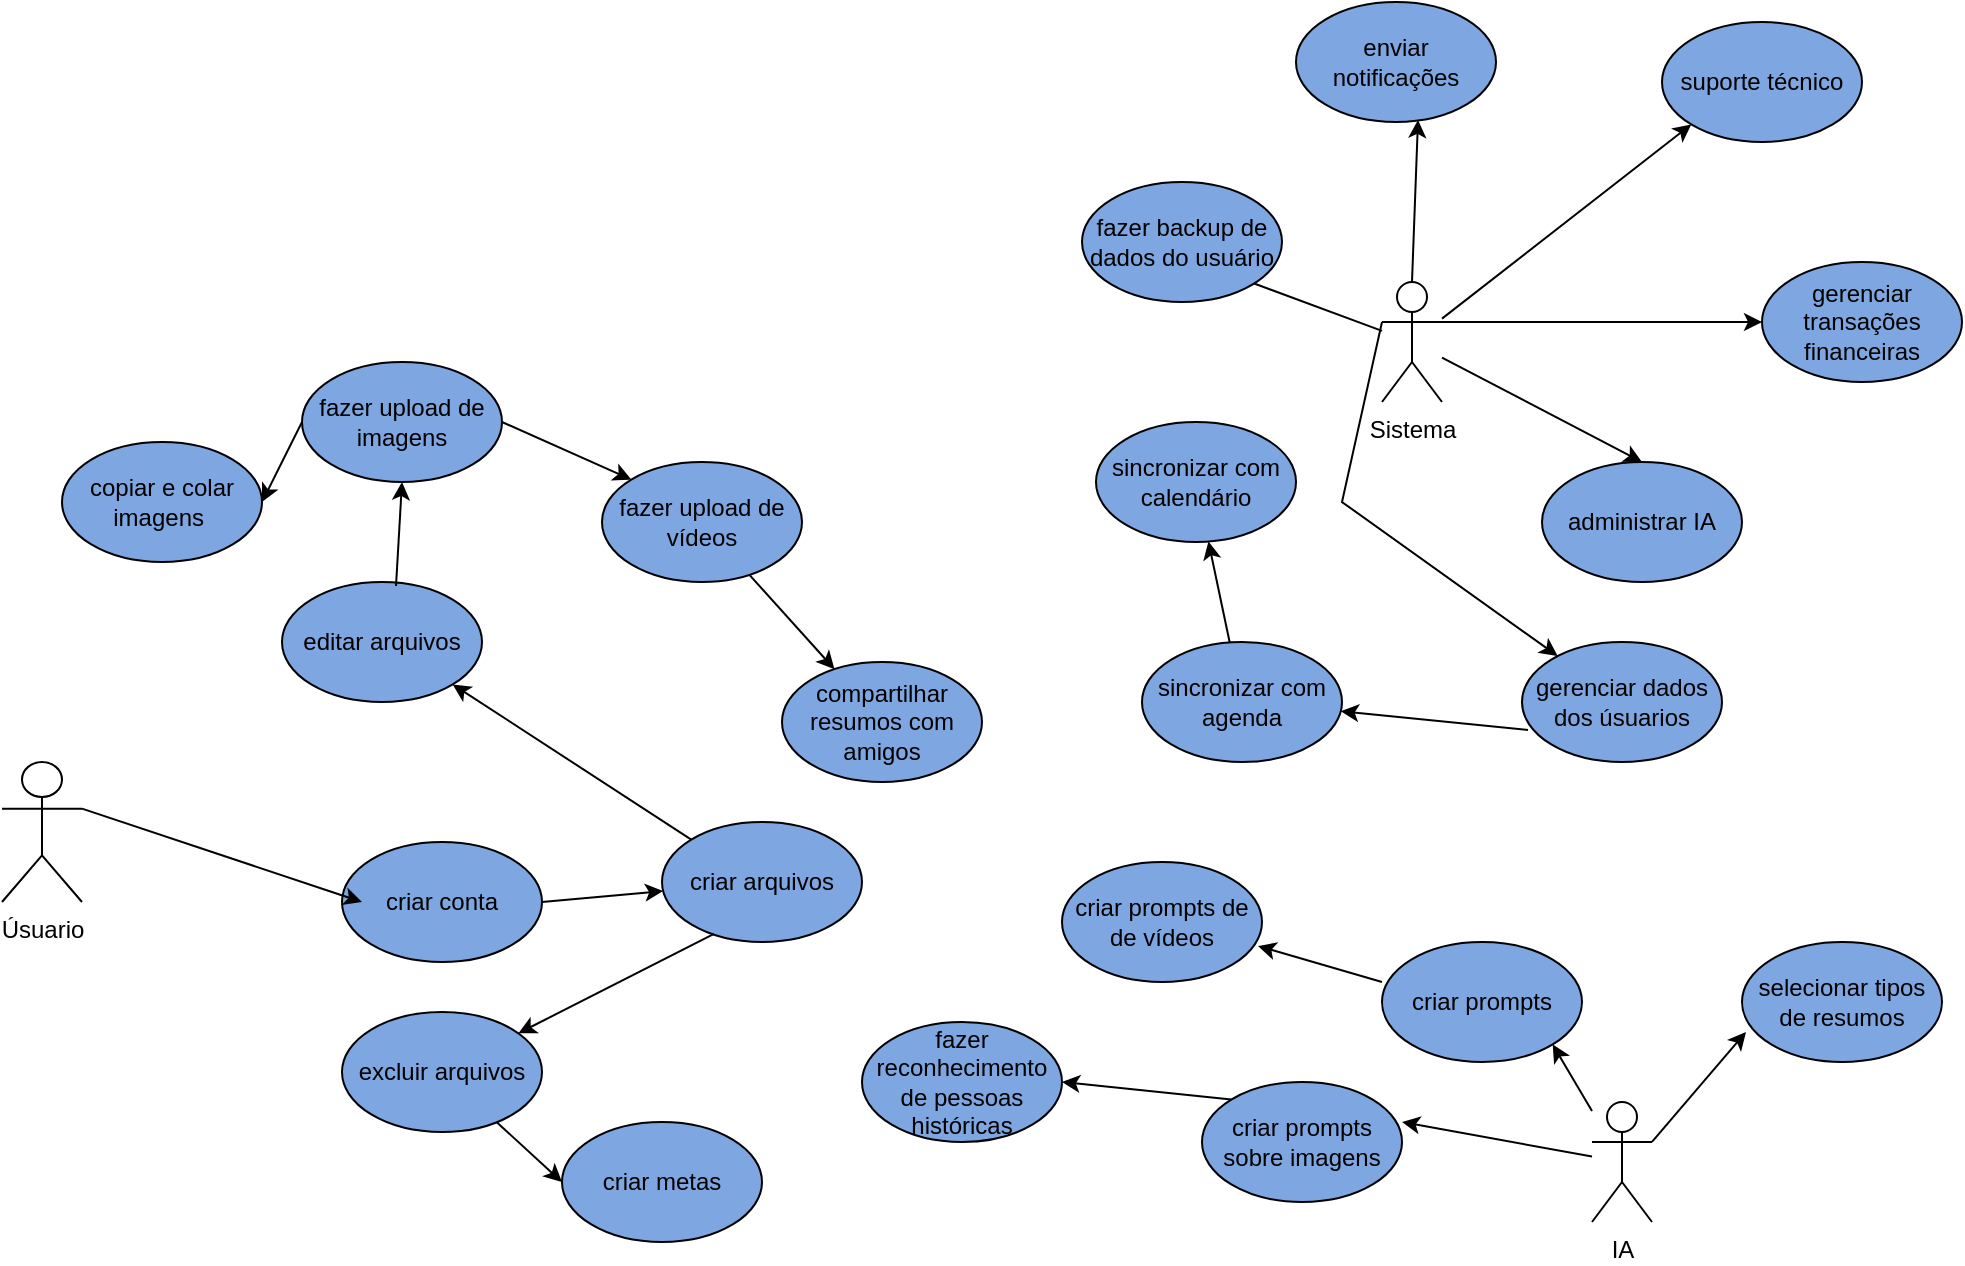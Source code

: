 <mxfile version="26.0.16">
  <diagram name="Página-1" id="5ynnEHup6HO9OvjbtFeK">
    <mxGraphModel dx="1426" dy="781" grid="1" gridSize="10" guides="1" tooltips="1" connect="1" arrows="1" fold="1" page="1" pageScale="1" pageWidth="827" pageHeight="1169" math="0" shadow="0">
      <root>
        <mxCell id="0" />
        <mxCell id="1" parent="0" />
        <mxCell id="h1bn67cL_YCnqW_peCk6-1" value="editar arquivos" style="ellipse;whiteSpace=wrap;html=1;fillColor=light-dark(#7EA6E0,var(--ge-dark-color, #121212));" parent="1" vertex="1">
          <mxGeometry x="220" y="370" width="100" height="60" as="geometry" />
        </mxCell>
        <mxCell id="h1bn67cL_YCnqW_peCk6-2" value="Úsuario" style="shape=umlActor;verticalLabelPosition=bottom;verticalAlign=top;html=1;outlineConnect=0;" parent="1" vertex="1">
          <mxGeometry x="80" y="460" width="40" height="70" as="geometry" />
        </mxCell>
        <mxCell id="h1bn67cL_YCnqW_peCk6-3" value="" style="endArrow=classic;html=1;rounded=0;entryX=1;entryY=1;entryDx=0;entryDy=0;exitX=0;exitY=0;exitDx=0;exitDy=0;" parent="1" source="h1bn67cL_YCnqW_peCk6-11" target="h1bn67cL_YCnqW_peCk6-1" edge="1">
          <mxGeometry width="50" height="50" relative="1" as="geometry">
            <mxPoint x="120" y="500" as="sourcePoint" />
            <mxPoint x="170" y="450" as="targetPoint" />
            <Array as="points" />
          </mxGeometry>
        </mxCell>
        <mxCell id="h1bn67cL_YCnqW_peCk6-5" value="enviar notificações" style="ellipse;whiteSpace=wrap;html=1;fillColor=light-dark(#7EA6E0,var(--ge-dark-color, #121212));" parent="1" vertex="1">
          <mxGeometry x="727" y="80" width="100" height="60" as="geometry" />
        </mxCell>
        <mxCell id="h1bn67cL_YCnqW_peCk6-6" value="criar conta" style="ellipse;whiteSpace=wrap;html=1;fillColor=light-dark(#7EA6E0,var(--ge-dark-color, #121212));" parent="1" vertex="1">
          <mxGeometry x="250" y="500" width="100" height="60" as="geometry" />
        </mxCell>
        <mxCell id="h1bn67cL_YCnqW_peCk6-7" value="criar metas" style="ellipse;whiteSpace=wrap;html=1;fillColor=light-dark(#7EA6E0,var(--ge-dark-color, #121212));" parent="1" vertex="1">
          <mxGeometry x="360" y="640" width="100" height="60" as="geometry" />
        </mxCell>
        <mxCell id="h1bn67cL_YCnqW_peCk6-8" value="sincronizar com calendário" style="ellipse;whiteSpace=wrap;html=1;fillColor=light-dark(#7EA6E0,var(--ge-dark-color, #121212));" parent="1" vertex="1">
          <mxGeometry x="627" y="290" width="100" height="60" as="geometry" />
        </mxCell>
        <mxCell id="h1bn67cL_YCnqW_peCk6-9" value="criar prompts" style="ellipse;whiteSpace=wrap;html=1;fillColor=light-dark(#7EA6E0,var(--ge-dark-color, #121212));" parent="1" vertex="1">
          <mxGeometry x="770" y="550" width="100" height="60" as="geometry" />
        </mxCell>
        <mxCell id="h1bn67cL_YCnqW_peCk6-10" value="gerenciar dados dos úsuarios" style="ellipse;whiteSpace=wrap;html=1;fillColor=light-dark(#7EA6E0,var(--ge-dark-color, #121212));" parent="1" vertex="1">
          <mxGeometry x="840" y="400" width="100" height="60" as="geometry" />
        </mxCell>
        <mxCell id="h1bn67cL_YCnqW_peCk6-11" value="criar arquivos" style="ellipse;whiteSpace=wrap;html=1;fillColor=light-dark(#7EA6E0,var(--ge-dark-color, #121212));" parent="1" vertex="1">
          <mxGeometry x="410" y="490" width="100" height="60" as="geometry" />
        </mxCell>
        <mxCell id="h1bn67cL_YCnqW_peCk6-12" value="excluir arquivos" style="ellipse;whiteSpace=wrap;html=1;fillColor=light-dark(#7EA6E0,var(--ge-dark-color, #121212));" parent="1" vertex="1">
          <mxGeometry x="250" y="585" width="100" height="60" as="geometry" />
        </mxCell>
        <mxCell id="h1bn67cL_YCnqW_peCk6-13" value="criar prompts sobre imagens" style="ellipse;whiteSpace=wrap;html=1;fillColor=light-dark(#7EA6E0,var(--ge-dark-color, #121212));" parent="1" vertex="1">
          <mxGeometry x="680" y="620" width="100" height="60" as="geometry" />
        </mxCell>
        <mxCell id="h1bn67cL_YCnqW_peCk6-14" value="copiar e colar imagens&amp;nbsp;" style="ellipse;whiteSpace=wrap;html=1;fillColor=light-dark(#7EA6E0,var(--ge-dark-color, #121212));" parent="1" vertex="1">
          <mxGeometry x="110" y="300" width="100" height="60" as="geometry" />
        </mxCell>
        <mxCell id="h1bn67cL_YCnqW_peCk6-17" value="" style="endArrow=classic;html=1;rounded=0;entryX=0;entryY=0.5;entryDx=0;entryDy=0;exitX=1;exitY=0.333;exitDx=0;exitDy=0;exitPerimeter=0;" parent="1" source="h1bn67cL_YCnqW_peCk6-2" edge="1">
          <mxGeometry width="50" height="50" relative="1" as="geometry">
            <mxPoint x="130" y="499.667" as="sourcePoint" />
            <mxPoint x="260" y="530" as="targetPoint" />
          </mxGeometry>
        </mxCell>
        <mxCell id="h1bn67cL_YCnqW_peCk6-18" value="" style="endArrow=classic;html=1;rounded=0;exitX=0.26;exitY=0.933;exitDx=0;exitDy=0;exitPerimeter=0;" parent="1" source="h1bn67cL_YCnqW_peCk6-11" target="h1bn67cL_YCnqW_peCk6-12" edge="1">
          <mxGeometry width="50" height="50" relative="1" as="geometry">
            <mxPoint x="360" y="540" as="sourcePoint" />
            <mxPoint x="310" y="620" as="targetPoint" />
          </mxGeometry>
        </mxCell>
        <mxCell id="h1bn67cL_YCnqW_peCk6-20" value="IA" style="shape=umlActor;verticalLabelPosition=bottom;verticalAlign=top;html=1;outlineConnect=0;" parent="1" vertex="1">
          <mxGeometry x="875" y="630" width="30" height="60" as="geometry" />
        </mxCell>
        <mxCell id="h1bn67cL_YCnqW_peCk6-21" value="" style="endArrow=classic;html=1;rounded=0;entryX=1;entryY=1;entryDx=0;entryDy=0;" parent="1" source="h1bn67cL_YCnqW_peCk6-20" target="h1bn67cL_YCnqW_peCk6-9" edge="1">
          <mxGeometry width="50" height="50" relative="1" as="geometry">
            <mxPoint x="1100" y="650" as="sourcePoint" />
            <mxPoint x="1150" y="600" as="targetPoint" />
          </mxGeometry>
        </mxCell>
        <mxCell id="h1bn67cL_YCnqW_peCk6-22" value="" style="endArrow=classic;html=1;rounded=0;exitX=1;exitY=0.5;exitDx=0;exitDy=0;" parent="1" source="h1bn67cL_YCnqW_peCk6-6" target="h1bn67cL_YCnqW_peCk6-11" edge="1">
          <mxGeometry width="50" height="50" relative="1" as="geometry">
            <mxPoint x="350" y="530" as="sourcePoint" />
            <mxPoint x="400" y="480" as="targetPoint" />
            <Array as="points" />
          </mxGeometry>
        </mxCell>
        <mxCell id="h1bn67cL_YCnqW_peCk6-24" value="Sistema" style="shape=umlActor;verticalLabelPosition=bottom;verticalAlign=top;html=1;outlineConnect=0;" parent="1" vertex="1">
          <mxGeometry x="770" y="220" width="30" height="60" as="geometry" />
        </mxCell>
        <mxCell id="h1bn67cL_YCnqW_peCk6-25" value="" style="endArrow=classic;html=1;rounded=0;entryX=1;entryY=0.333;entryDx=0;entryDy=0;entryPerimeter=0;" parent="1" source="h1bn67cL_YCnqW_peCk6-20" target="h1bn67cL_YCnqW_peCk6-13" edge="1">
          <mxGeometry width="50" height="50" relative="1" as="geometry">
            <mxPoint x="880" y="650" as="sourcePoint" />
            <mxPoint x="930" y="600" as="targetPoint" />
          </mxGeometry>
        </mxCell>
        <mxCell id="h1bn67cL_YCnqW_peCk6-26" value="" style="endArrow=classic;html=1;rounded=0;exitX=0;exitY=0.333;exitDx=0;exitDy=0;exitPerimeter=0;" parent="1" source="h1bn67cL_YCnqW_peCk6-24" target="h1bn67cL_YCnqW_peCk6-10" edge="1">
          <mxGeometry width="50" height="50" relative="1" as="geometry">
            <mxPoint x="500" y="430" as="sourcePoint" />
            <mxPoint x="550" y="380" as="targetPoint" />
            <Array as="points">
              <mxPoint x="750" y="330" />
            </Array>
          </mxGeometry>
        </mxCell>
        <mxCell id="h1bn67cL_YCnqW_peCk6-27" value="" style="endArrow=classic;html=1;rounded=0;exitX=0.03;exitY=0.733;exitDx=0;exitDy=0;exitPerimeter=0;" parent="1" source="h1bn67cL_YCnqW_peCk6-10" target="h1bn67cL_YCnqW_peCk6-28" edge="1">
          <mxGeometry width="50" height="50" relative="1" as="geometry">
            <mxPoint x="1120" y="310" as="sourcePoint" />
            <mxPoint x="1160" y="390" as="targetPoint" />
          </mxGeometry>
        </mxCell>
        <mxCell id="h1bn67cL_YCnqW_peCk6-28" value="sincronizar com agenda" style="ellipse;whiteSpace=wrap;html=1;fillColor=light-dark(#7EA6E0,var(--ge-dark-color, #121212));" parent="1" vertex="1">
          <mxGeometry x="650" y="400" width="100" height="60" as="geometry" />
        </mxCell>
        <mxCell id="h1bn67cL_YCnqW_peCk6-29" value="" style="endArrow=classic;html=1;rounded=0;entryX=0.5;entryY=0;entryDx=0;entryDy=0;" parent="1" target="h1bn67cL_YCnqW_peCk6-45" edge="1" source="h1bn67cL_YCnqW_peCk6-24">
          <mxGeometry width="50" height="50" relative="1" as="geometry">
            <mxPoint x="1100" y="200" as="sourcePoint" />
            <mxPoint x="1240.5" y="135" as="targetPoint" />
            <Array as="points" />
          </mxGeometry>
        </mxCell>
        <mxCell id="h1bn67cL_YCnqW_peCk6-30" value="" style="endArrow=classic;html=1;rounded=0;entryX=0.03;entryY=0.333;entryDx=0;entryDy=0;entryPerimeter=0;" parent="1" edge="1" target="h1bn67cL_YCnqW_peCk6-47" source="h1bn67cL_YCnqW_peCk6-24">
          <mxGeometry width="50" height="50" relative="1" as="geometry">
            <mxPoint x="1170" y="210" as="sourcePoint" />
            <mxPoint x="1220" y="220" as="targetPoint" />
          </mxGeometry>
        </mxCell>
        <mxCell id="h1bn67cL_YCnqW_peCk6-31" value="" style="endArrow=classic;html=1;rounded=0;exitX=0;exitY=0.5;exitDx=0;exitDy=0;entryX=1;entryY=0.5;entryDx=0;entryDy=0;" parent="1" source="h1bn67cL_YCnqW_peCk6-42" edge="1" target="h1bn67cL_YCnqW_peCk6-14">
          <mxGeometry width="50" height="50" relative="1" as="geometry">
            <mxPoint x="50" y="315" as="sourcePoint" />
            <mxPoint x="100" y="310" as="targetPoint" />
          </mxGeometry>
        </mxCell>
        <mxCell id="h1bn67cL_YCnqW_peCk6-32" value="" style="endArrow=classic;html=1;rounded=0;entryX=0;entryY=0.5;entryDx=0;entryDy=0;" parent="1" source="h1bn67cL_YCnqW_peCk6-12" edge="1" target="h1bn67cL_YCnqW_peCk6-7">
          <mxGeometry width="50" height="50" relative="1" as="geometry">
            <mxPoint x="300" y="710" as="sourcePoint" />
            <mxPoint x="360" y="730" as="targetPoint" />
          </mxGeometry>
        </mxCell>
        <mxCell id="h1bn67cL_YCnqW_peCk6-33" value="" style="endArrow=classic;html=1;rounded=0;" parent="1" source="h1bn67cL_YCnqW_peCk6-28" target="h1bn67cL_YCnqW_peCk6-8" edge="1">
          <mxGeometry width="50" height="50" relative="1" as="geometry">
            <mxPoint x="630" y="560" as="sourcePoint" />
            <mxPoint x="810" y="260" as="targetPoint" />
          </mxGeometry>
        </mxCell>
        <mxCell id="h1bn67cL_YCnqW_peCk6-35" value="" style="endArrow=classic;html=1;rounded=0;exitX=1;exitY=0.333;exitDx=0;exitDy=0;exitPerimeter=0;entryX=0.02;entryY=0.75;entryDx=0;entryDy=0;entryPerimeter=0;" parent="1" edge="1" target="h1bn67cL_YCnqW_peCk6-51" source="h1bn67cL_YCnqW_peCk6-20">
          <mxGeometry width="50" height="50" relative="1" as="geometry">
            <mxPoint x="905" y="640" as="sourcePoint" />
            <mxPoint x="980" y="600" as="targetPoint" />
          </mxGeometry>
        </mxCell>
        <mxCell id="h1bn67cL_YCnqW_peCk6-36" value="" style="endArrow=classic;html=1;rounded=0;" parent="1" edge="1" target="L1QKmDAtesayIT9dAjuc-6">
          <mxGeometry width="50" height="50" relative="1" as="geometry">
            <mxPoint x="800" y="240" as="sourcePoint" />
            <mxPoint x="960" y="240" as="targetPoint" />
          </mxGeometry>
        </mxCell>
        <mxCell id="h1bn67cL_YCnqW_peCk6-37" value="" style="endArrow=classic;html=1;rounded=0;exitX=1;exitY=0.5;exitDx=0;exitDy=0;entryX=0;entryY=0;entryDx=0;entryDy=0;" parent="1" edge="1" target="h1bn67cL_YCnqW_peCk6-48" source="h1bn67cL_YCnqW_peCk6-42">
          <mxGeometry width="50" height="50" relative="1" as="geometry">
            <mxPoint x="330" y="300" as="sourcePoint" />
            <mxPoint x="410" y="330" as="targetPoint" />
          </mxGeometry>
        </mxCell>
        <mxCell id="h1bn67cL_YCnqW_peCk6-38" value="" style="endArrow=classic;html=1;rounded=0;entryX=0;entryY=1;entryDx=0;entryDy=0;" parent="1" edge="1" target="h1bn67cL_YCnqW_peCk6-44" source="h1bn67cL_YCnqW_peCk6-24">
          <mxGeometry width="50" height="50" relative="1" as="geometry">
            <mxPoint x="1100" y="150" as="sourcePoint" />
            <mxPoint x="1200" y="140" as="targetPoint" />
          </mxGeometry>
        </mxCell>
        <mxCell id="h1bn67cL_YCnqW_peCk6-39" value="" style="endArrow=classic;html=1;rounded=0;exitX=0;exitY=0.333;exitDx=0;exitDy=0;exitPerimeter=0;entryX=0.98;entryY=0.7;entryDx=0;entryDy=0;entryPerimeter=0;" parent="1" edge="1" target="h1bn67cL_YCnqW_peCk6-49" source="h1bn67cL_YCnqW_peCk6-9">
          <mxGeometry width="50" height="50" relative="1" as="geometry">
            <mxPoint x="920" y="550" as="sourcePoint" />
            <mxPoint x="830" y="600" as="targetPoint" />
          </mxGeometry>
        </mxCell>
        <mxCell id="h1bn67cL_YCnqW_peCk6-40" value="" style="endArrow=classic;html=1;rounded=0;entryX=0.61;entryY=0.983;entryDx=0;entryDy=0;exitX=0.5;exitY=0;exitDx=0;exitDy=0;exitPerimeter=0;entryPerimeter=0;" parent="1" target="h1bn67cL_YCnqW_peCk6-5" edge="1" source="h1bn67cL_YCnqW_peCk6-24">
          <mxGeometry width="50" height="50" relative="1" as="geometry">
            <mxPoint x="1070" y="150" as="sourcePoint" />
            <mxPoint x="920" y="160" as="targetPoint" />
          </mxGeometry>
        </mxCell>
        <mxCell id="h1bn67cL_YCnqW_peCk6-42" value="fazer upload de imagens" style="ellipse;whiteSpace=wrap;html=1;fillColor=light-dark(#7EA6E0,var(--ge-dark-color, #121212));" parent="1" vertex="1">
          <mxGeometry x="230" y="260" width="100" height="60" as="geometry" />
        </mxCell>
        <mxCell id="h1bn67cL_YCnqW_peCk6-44" value="suporte técnico" style="ellipse;whiteSpace=wrap;html=1;fillColor=light-dark(#7EA6E0,var(--ge-dark-color, #121212));" parent="1" vertex="1">
          <mxGeometry x="910" y="90" width="100" height="60" as="geometry" />
        </mxCell>
        <mxCell id="h1bn67cL_YCnqW_peCk6-45" value="administrar IA" style="ellipse;whiteSpace=wrap;html=1;fillColor=light-dark(#7EA6E0,var(--ge-dark-color, #121212));" parent="1" vertex="1">
          <mxGeometry x="850" y="310" width="100" height="60" as="geometry" />
        </mxCell>
        <mxCell id="h1bn67cL_YCnqW_peCk6-47" value="fazer backup de dados do usuário" style="ellipse;whiteSpace=wrap;html=1;fillColor=light-dark(#7EA6E0,var(--ge-dark-color, #121212));" parent="1" vertex="1">
          <mxGeometry x="620" y="170" width="100" height="60" as="geometry" />
        </mxCell>
        <mxCell id="h1bn67cL_YCnqW_peCk6-48" value="fazer upload de vídeos" style="ellipse;whiteSpace=wrap;html=1;fillColor=light-dark(#7EA6E0,var(--ge-dark-color, #121212));" parent="1" vertex="1">
          <mxGeometry x="380" y="310" width="100" height="60" as="geometry" />
        </mxCell>
        <mxCell id="h1bn67cL_YCnqW_peCk6-49" value="criar prompts de de vídeos" style="ellipse;whiteSpace=wrap;html=1;fillColor=light-dark(#7EA6E0,var(--ge-dark-color, #121212));" parent="1" vertex="1">
          <mxGeometry x="610" y="510" width="100" height="60" as="geometry" />
        </mxCell>
        <mxCell id="h1bn67cL_YCnqW_peCk6-50" value="fazer reconhecimento de pessoas históricas" style="ellipse;whiteSpace=wrap;html=1;fillColor=light-dark(#7EA6E0,var(--ge-dark-color, #121212));" parent="1" vertex="1">
          <mxGeometry x="510" y="590" width="100" height="60" as="geometry" />
        </mxCell>
        <mxCell id="h1bn67cL_YCnqW_peCk6-51" value="selecionar tipos de resumos" style="ellipse;whiteSpace=wrap;html=1;fillColor=light-dark(#7EA6E0,var(--ge-dark-color, #121212));" parent="1" vertex="1">
          <mxGeometry x="950" y="550" width="100" height="60" as="geometry" />
        </mxCell>
        <mxCell id="L1QKmDAtesayIT9dAjuc-5" value="compartilhar resumos com amigos" style="ellipse;whiteSpace=wrap;html=1;fillColor=light-dark(#7EA6E0,var(--ge-dark-color, #121212));" vertex="1" parent="1">
          <mxGeometry x="470" y="410" width="100" height="60" as="geometry" />
        </mxCell>
        <mxCell id="L1QKmDAtesayIT9dAjuc-6" value="gerenciar transações financeiras" style="ellipse;whiteSpace=wrap;html=1;fillColor=light-dark(#7EA6E0,var(--ge-dark-color, #121212));" vertex="1" parent="1">
          <mxGeometry x="960" y="210" width="100" height="60" as="geometry" />
        </mxCell>
        <mxCell id="L1QKmDAtesayIT9dAjuc-10" value="" style="endArrow=classic;html=1;rounded=0;exitX=0;exitY=0;exitDx=0;exitDy=0;entryX=1;entryY=0.5;entryDx=0;entryDy=0;" edge="1" parent="1" source="h1bn67cL_YCnqW_peCk6-13" target="h1bn67cL_YCnqW_peCk6-50">
          <mxGeometry width="50" height="50" relative="1" as="geometry">
            <mxPoint x="703" y="610" as="sourcePoint" />
            <mxPoint x="610" y="597" as="targetPoint" />
          </mxGeometry>
        </mxCell>
        <mxCell id="L1QKmDAtesayIT9dAjuc-11" value="" style="endArrow=classic;html=1;rounded=0;" edge="1" parent="1" source="h1bn67cL_YCnqW_peCk6-48" target="L1QKmDAtesayIT9dAjuc-5">
          <mxGeometry width="50" height="50" relative="1" as="geometry">
            <mxPoint x="563" y="443" as="sourcePoint" />
            <mxPoint x="490" y="420" as="targetPoint" />
          </mxGeometry>
        </mxCell>
        <mxCell id="L1QKmDAtesayIT9dAjuc-12" value="" style="endArrow=classic;html=1;rounded=0;exitX=0.57;exitY=0.033;exitDx=0;exitDy=0;exitPerimeter=0;entryX=0.5;entryY=1;entryDx=0;entryDy=0;" edge="1" parent="1" source="h1bn67cL_YCnqW_peCk6-1" target="h1bn67cL_YCnqW_peCk6-42">
          <mxGeometry width="50" height="50" relative="1" as="geometry">
            <mxPoint x="380" y="363" as="sourcePoint" />
            <mxPoint x="287" y="350" as="targetPoint" />
          </mxGeometry>
        </mxCell>
      </root>
    </mxGraphModel>
  </diagram>
</mxfile>
